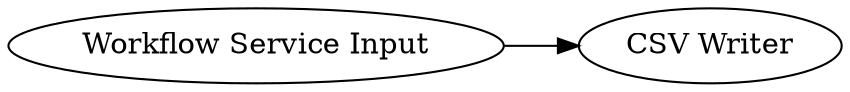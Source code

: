 digraph {
	"3715598541982991127_5" [label="CSV Writer"]
	"3715598541982991127_6" [label="Workflow Service Input"]
	"3715598541982991127_6" -> "3715598541982991127_5"
	rankdir=LR
}
